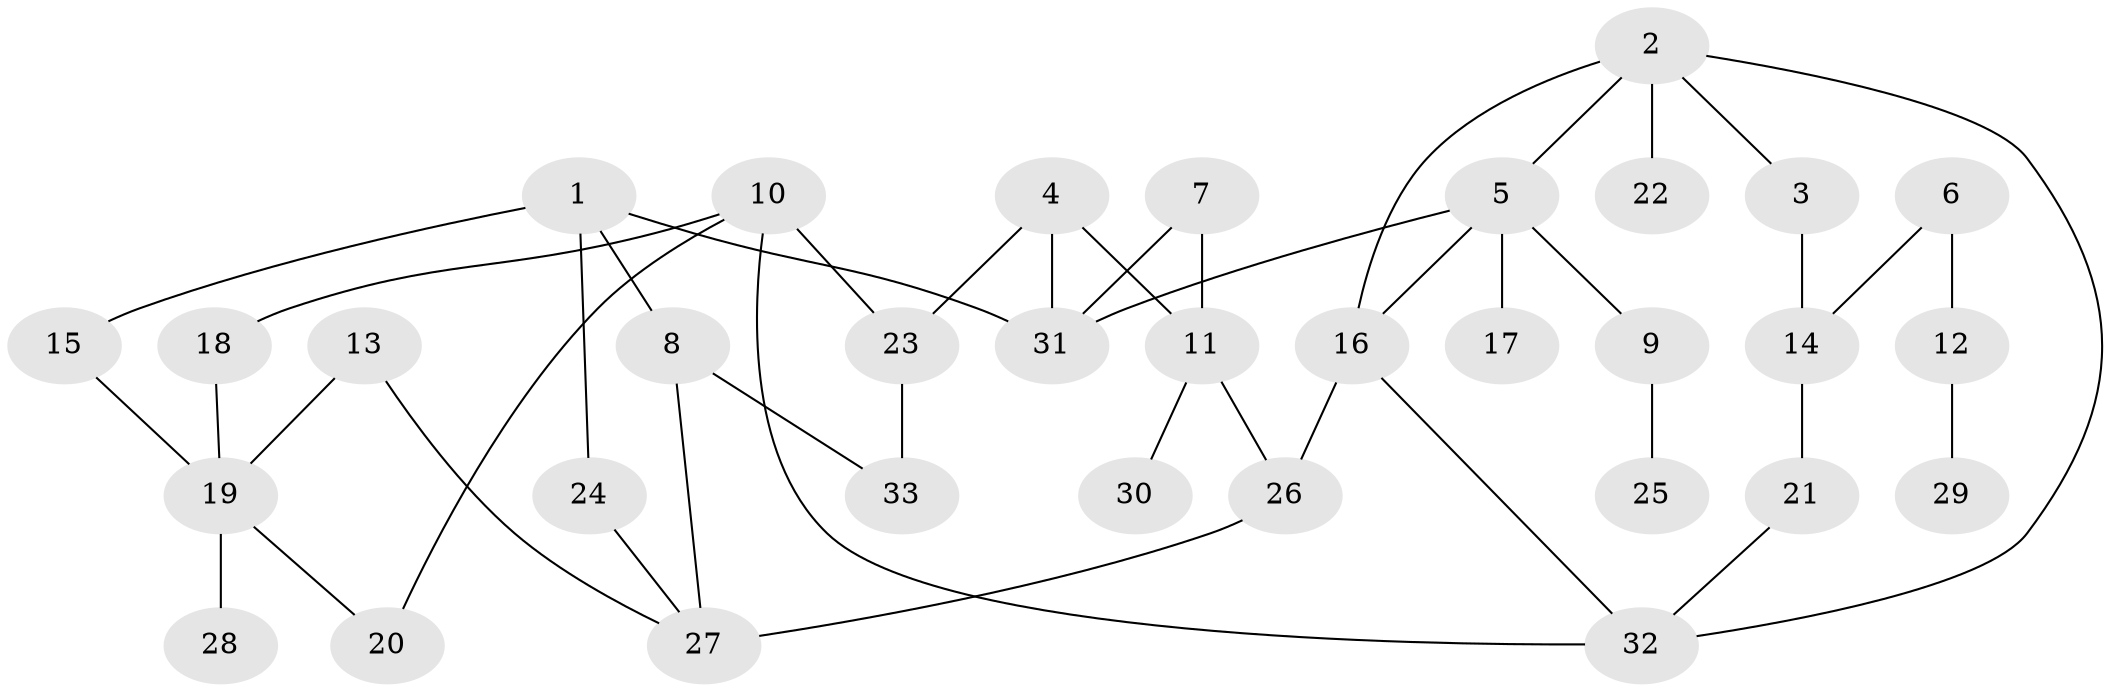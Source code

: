 // original degree distribution, {6: 0.046153846153846156, 7: 0.015384615384615385, 3: 0.13846153846153847, 2: 0.35384615384615387, 4: 0.07692307692307693, 1: 0.2923076923076923, 5: 0.07692307692307693}
// Generated by graph-tools (version 1.1) at 2025/01/03/09/25 03:01:10]
// undirected, 33 vertices, 44 edges
graph export_dot {
graph [start="1"]
  node [color=gray90,style=filled];
  1;
  2;
  3;
  4;
  5;
  6;
  7;
  8;
  9;
  10;
  11;
  12;
  13;
  14;
  15;
  16;
  17;
  18;
  19;
  20;
  21;
  22;
  23;
  24;
  25;
  26;
  27;
  28;
  29;
  30;
  31;
  32;
  33;
  1 -- 8 [weight=2.0];
  1 -- 15 [weight=2.0];
  1 -- 24 [weight=1.0];
  1 -- 31 [weight=1.0];
  2 -- 3 [weight=1.0];
  2 -- 5 [weight=1.0];
  2 -- 16 [weight=1.0];
  2 -- 22 [weight=1.0];
  2 -- 32 [weight=1.0];
  3 -- 14 [weight=1.0];
  4 -- 11 [weight=1.0];
  4 -- 23 [weight=1.0];
  4 -- 31 [weight=1.0];
  5 -- 9 [weight=2.0];
  5 -- 16 [weight=1.0];
  5 -- 17 [weight=1.0];
  5 -- 31 [weight=2.0];
  6 -- 12 [weight=1.0];
  6 -- 14 [weight=1.0];
  7 -- 11 [weight=1.0];
  7 -- 31 [weight=1.0];
  8 -- 27 [weight=2.0];
  8 -- 33 [weight=1.0];
  9 -- 25 [weight=1.0];
  10 -- 18 [weight=1.0];
  10 -- 20 [weight=1.0];
  10 -- 23 [weight=1.0];
  10 -- 32 [weight=1.0];
  11 -- 26 [weight=1.0];
  11 -- 30 [weight=1.0];
  12 -- 29 [weight=1.0];
  13 -- 19 [weight=1.0];
  13 -- 27 [weight=1.0];
  14 -- 21 [weight=1.0];
  15 -- 19 [weight=1.0];
  16 -- 26 [weight=1.0];
  16 -- 32 [weight=1.0];
  18 -- 19 [weight=1.0];
  19 -- 20 [weight=1.0];
  19 -- 28 [weight=1.0];
  21 -- 32 [weight=1.0];
  23 -- 33 [weight=1.0];
  24 -- 27 [weight=1.0];
  26 -- 27 [weight=1.0];
}
